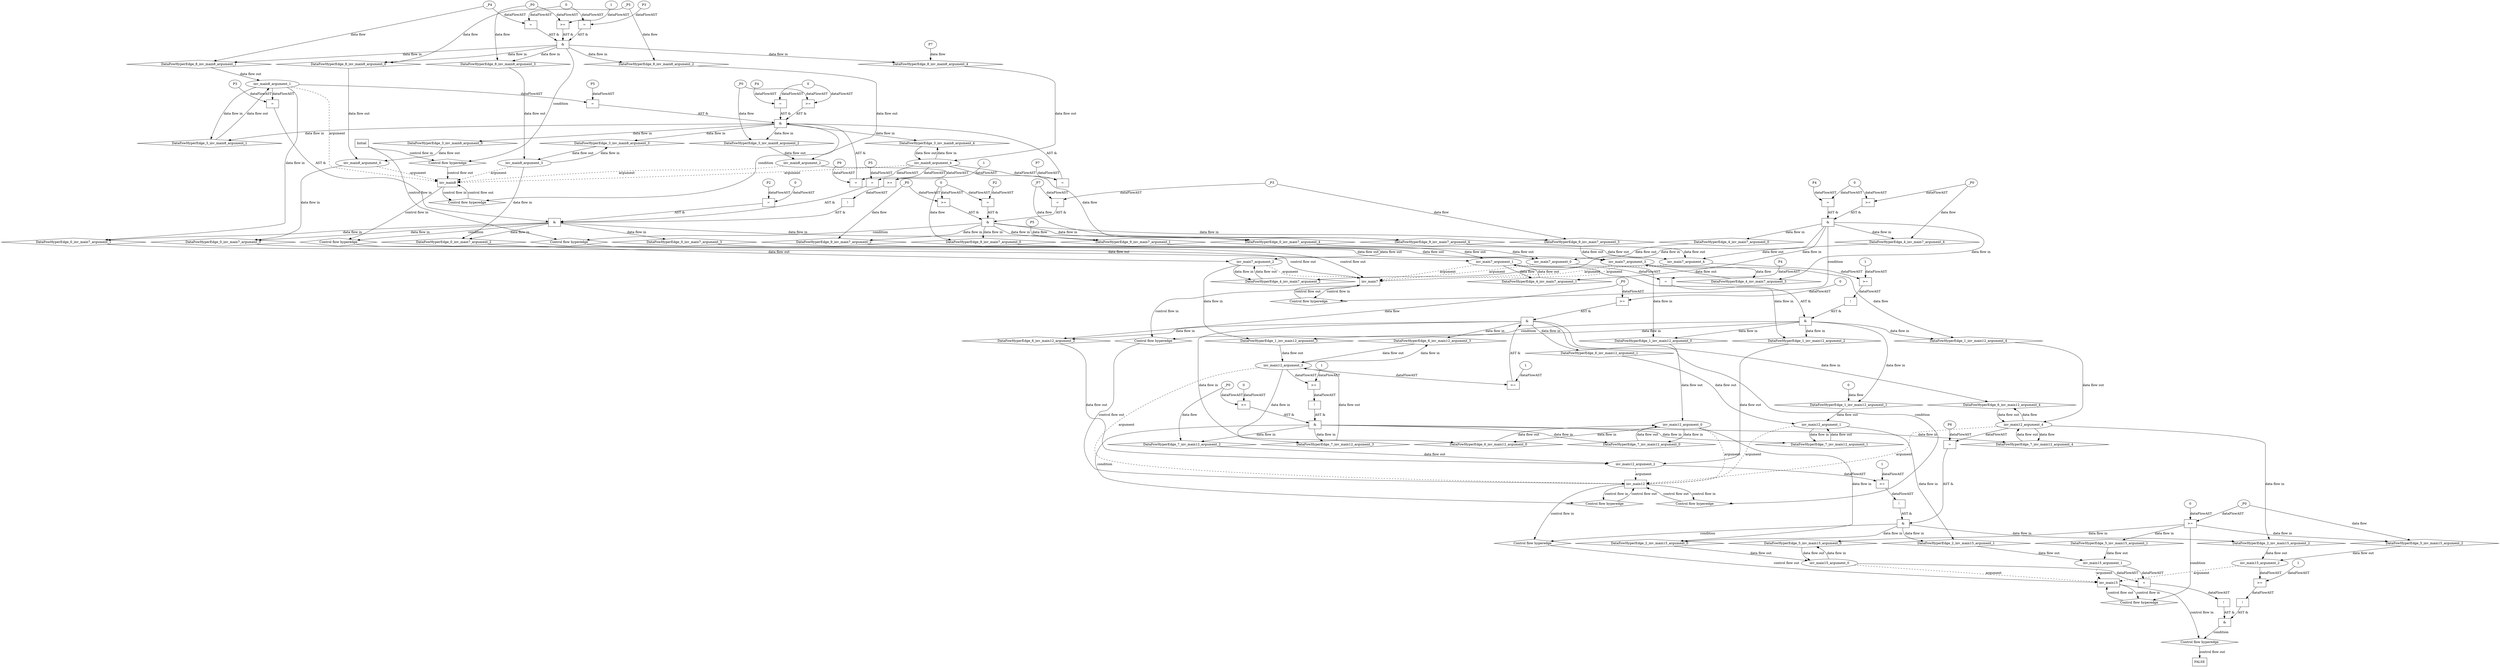 digraph dag {
"inv_main12" [label="inv_main12" nodeName="inv_main12" class=cfn  shape="rect"];
"inv_main15" [label="inv_main15" nodeName="inv_main15" class=cfn  shape="rect"];
"inv_main7" [label="inv_main7" nodeName="inv_main7" class=cfn  shape="rect"];
"inv_main8" [label="inv_main8" nodeName="inv_main8" class=cfn  shape="rect"];
FALSE [label="FALSE" nodeName=FALSE class=cfn  shape="rect"];
Initial [label="Initial" nodeName=Initial class=cfn  shape="rect"];
ControlFowHyperEdge_0 [label="Control flow hyperedge" nodeName=ControlFowHyperEdge_0 class=controlFlowHyperEdge shape="diamond"];
"inv_main8" -> ControlFowHyperEdge_0 [label="control flow in"]
ControlFowHyperEdge_0 -> "inv_main7" [label="control flow out"]
ControlFowHyperEdge_1 [label="Control flow hyperedge" nodeName=ControlFowHyperEdge_1 class=controlFlowHyperEdge shape="diamond"];
"inv_main7" -> ControlFowHyperEdge_1 [label="control flow in"]
ControlFowHyperEdge_1 -> "inv_main12" [label="control flow out"]
ControlFowHyperEdge_2 [label="Control flow hyperedge" nodeName=ControlFowHyperEdge_2 class=controlFlowHyperEdge shape="diamond"];
"inv_main12" -> ControlFowHyperEdge_2 [label="control flow in"]
ControlFowHyperEdge_2 -> "inv_main15" [label="control flow out"]
ControlFowHyperEdge_3 [label="Control flow hyperedge" nodeName=ControlFowHyperEdge_3 class=controlFlowHyperEdge shape="diamond"];
"inv_main8" -> ControlFowHyperEdge_3 [label="control flow in"]
ControlFowHyperEdge_3 -> "inv_main8" [label="control flow out"]
ControlFowHyperEdge_4 [label="Control flow hyperedge" nodeName=ControlFowHyperEdge_4 class=controlFlowHyperEdge shape="diamond"];
"inv_main7" -> ControlFowHyperEdge_4 [label="control flow in"]
ControlFowHyperEdge_4 -> "inv_main7" [label="control flow out"]
ControlFowHyperEdge_5 [label="Control flow hyperedge" nodeName=ControlFowHyperEdge_5 class=controlFlowHyperEdge shape="diamond"];
"inv_main15" -> ControlFowHyperEdge_5 [label="control flow in"]
ControlFowHyperEdge_5 -> "inv_main15" [label="control flow out"]
ControlFowHyperEdge_6 [label="Control flow hyperedge" nodeName=ControlFowHyperEdge_6 class=controlFlowHyperEdge shape="diamond"];
"inv_main12" -> ControlFowHyperEdge_6 [label="control flow in"]
ControlFowHyperEdge_6 -> "inv_main12" [label="control flow out"]
ControlFowHyperEdge_7 [label="Control flow hyperedge" nodeName=ControlFowHyperEdge_7 class=controlFlowHyperEdge shape="diamond"];
"inv_main12" -> ControlFowHyperEdge_7 [label="control flow in"]
ControlFowHyperEdge_7 -> "inv_main12" [label="control flow out"]
ControlFowHyperEdge_8 [label="Control flow hyperedge" nodeName=ControlFowHyperEdge_8 class=controlFlowHyperEdge shape="diamond"];
"Initial" -> ControlFowHyperEdge_8 [label="control flow in"]
ControlFowHyperEdge_8 -> "inv_main8" [label="control flow out"]
ControlFowHyperEdge_9 [label="Control flow hyperedge" nodeName=ControlFowHyperEdge_9 class=controlFlowHyperEdge shape="diamond"];
"Initial" -> ControlFowHyperEdge_9 [label="control flow in"]
ControlFowHyperEdge_9 -> "inv_main7" [label="control flow out"]
ControlFowHyperEdge_10 [label="Control flow hyperedge" nodeName=ControlFowHyperEdge_10 class=controlFlowHyperEdge shape="diamond"];
"inv_main15" -> ControlFowHyperEdge_10 [label="control flow in"]
ControlFowHyperEdge_10 -> "FALSE" [label="control flow out"]
"inv_main7_argument_0" [label="inv_main7_argument_0" nodeName=argument0 class=argument  head="inv_main7" shape="oval"];
"inv_main7_argument_0" -> "inv_main7"[label="argument" style="dashed"]
"inv_main7_argument_1" [label="inv_main7_argument_1" nodeName=argument1 class=argument  head="inv_main7" shape="oval"];
"inv_main7_argument_1" -> "inv_main7"[label="argument" style="dashed"]
"inv_main7_argument_2" [label="inv_main7_argument_2" nodeName=argument2 class=argument  head="inv_main7" shape="oval"];
"inv_main7_argument_2" -> "inv_main7"[label="argument" style="dashed"]
"inv_main7_argument_3" [label="inv_main7_argument_3" nodeName=argument3 class=argument  head="inv_main7" shape="oval"];
"inv_main7_argument_3" -> "inv_main7"[label="argument" style="dashed"]
"inv_main7_argument_4" [label="inv_main7_argument_4" nodeName=argument4 class=argument  head="inv_main7" shape="oval"];
"inv_main7_argument_4" -> "inv_main7"[label="argument" style="dashed"]
"inv_main8_argument_0" [label="inv_main8_argument_0" nodeName=argument0 class=argument  head="inv_main8" shape="oval"];
"inv_main8_argument_0" -> "inv_main8"[label="argument" style="dashed"]
"inv_main8_argument_1" [label="inv_main8_argument_1" nodeName=argument1 class=argument  head="inv_main8" shape="oval"];
"inv_main8_argument_1" -> "inv_main8"[label="argument" style="dashed"]
"inv_main8_argument_2" [label="inv_main8_argument_2" nodeName=argument2 class=argument  head="inv_main8" shape="oval"];
"inv_main8_argument_2" -> "inv_main8"[label="argument" style="dashed"]
"inv_main8_argument_3" [label="inv_main8_argument_3" nodeName=argument3 class=argument  head="inv_main8" shape="oval"];
"inv_main8_argument_3" -> "inv_main8"[label="argument" style="dashed"]
"inv_main8_argument_4" [label="inv_main8_argument_4" nodeName=argument4 class=argument  head="inv_main8" shape="oval"];
"inv_main8_argument_4" -> "inv_main8"[label="argument" style="dashed"]
"inv_main12_argument_0" [label="inv_main12_argument_0" nodeName=argument0 class=argument  head="inv_main12" shape="oval"];
"inv_main12_argument_0" -> "inv_main12"[label="argument" style="dashed"]
"inv_main12_argument_1" [label="inv_main12_argument_1" nodeName=argument1 class=argument  head="inv_main12" shape="oval"];
"inv_main12_argument_1" -> "inv_main12"[label="argument" style="dashed"]
"inv_main12_argument_2" [label="inv_main12_argument_2" nodeName=argument2 class=argument  head="inv_main12" shape="oval"];
"inv_main12_argument_2" -> "inv_main12"[label="argument" style="dashed"]
"inv_main12_argument_3" [label="inv_main12_argument_3" nodeName=argument3 class=argument  head="inv_main12" shape="oval"];
"inv_main12_argument_3" -> "inv_main12"[label="argument" style="dashed"]
"inv_main12_argument_4" [label="inv_main12_argument_4" nodeName=argument4 class=argument  head="inv_main12" shape="oval"];
"inv_main12_argument_4" -> "inv_main12"[label="argument" style="dashed"]
"inv_main15_argument_0" [label="inv_main15_argument_0" nodeName=argument0 class=argument  head="inv_main15" shape="oval"];
"inv_main15_argument_0" -> "inv_main15"[label="argument" style="dashed"]
"inv_main15_argument_1" [label="inv_main15_argument_1" nodeName=argument1 class=argument  head="inv_main15" shape="oval"];
"inv_main15_argument_1" -> "inv_main15"[label="argument" style="dashed"]
"inv_main15_argument_2" [label="inv_main15_argument_2" nodeName=argument2 class=argument  head="inv_main15" shape="oval"];
"inv_main15_argument_2" -> "inv_main15"[label="argument" style="dashed"]

"xxxinv_main7___inv_main8_0xxx_and" [label="&" nodeName="xxxinv_main7___inv_main8_0xxx_and" class=Operator shape="rect"];
"xxxinv_main7___inv_main8_0xxxguard_0_node_0" [label="!" nodeName="xxxinv_main7___inv_main8_0xxxguard_0_node_0" class=Operator shape="rect"];
"xxxinv_main7___inv_main8_0xxxguard_0_node_1" [label=">=" nodeName="xxxinv_main7___inv_main8_0xxxguard_0_node_1" class=Operator  shape="rect"];
"xxxinv_main7___inv_main8_0xxxguard_0_node_3" [label="1" nodeName="xxxinv_main7___inv_main8_0xxxguard_0_node_3" class=Literal ];
"xxxinv_main7___inv_main8_0xxxguard_0_node_1" -> "xxxinv_main7___inv_main8_0xxxguard_0_node_0"[label="dataFlowAST"]
"inv_main8_argument_2" -> "xxxinv_main7___inv_main8_0xxxguard_0_node_1"[label="dataFlowAST"]
"xxxinv_main7___inv_main8_0xxxguard_0_node_3" -> "xxxinv_main7___inv_main8_0xxxguard_0_node_1"[label="dataFlowAST"]

"xxxinv_main7___inv_main8_0xxxguard_0_node_0" -> "xxxinv_main7___inv_main8_0xxx_and" [label="AST &"];
"xxxinv_main7___inv_main8_0xxxguard1_node_0" [label="=" nodeName="xxxinv_main7___inv_main8_0xxxguard1_node_0" class=Operator  shape="rect"];
"xxxinv_main7___inv_main8_0xxxguard1_node_1" [label="P3" nodeName="xxxinv_main7___inv_main8_0xxxguard1_node_1" class=Constant ];
"xxxinv_main7___inv_main8_0xxxguard1_node_1" -> "xxxinv_main7___inv_main8_0xxxguard1_node_0"[label="dataFlowAST"]
"inv_main8_argument_1" -> "xxxinv_main7___inv_main8_0xxxguard1_node_0"[label="dataFlowAST"]

"xxxinv_main7___inv_main8_0xxxguard1_node_0" -> "xxxinv_main7___inv_main8_0xxx_and" [label="AST &"];
"xxxinv_main7___inv_main8_0xxxguard2_node_0" [label="=" nodeName="xxxinv_main7___inv_main8_0xxxguard2_node_0" class=Operator  shape="rect"];
"xxxinv_main7___inv_main8_0xxxguard2_node_1" [label="P2" nodeName="xxxinv_main7___inv_main8_0xxxguard2_node_1" class=Constant ];
"xxxinv_main7___inv_main8_0xxxguard2_node_2" [label="0" nodeName="xxxinv_main7___inv_main8_0xxxguard2_node_2" class=Literal ];
"xxxinv_main7___inv_main8_0xxxguard2_node_1" -> "xxxinv_main7___inv_main8_0xxxguard2_node_0"[label="dataFlowAST"]
"xxxinv_main7___inv_main8_0xxxguard2_node_2" -> "xxxinv_main7___inv_main8_0xxxguard2_node_0"[label="dataFlowAST"]

"xxxinv_main7___inv_main8_0xxxguard2_node_0" -> "xxxinv_main7___inv_main8_0xxx_and" [label="AST &"];
"xxxinv_main7___inv_main8_0xxxguard3_node_0" [label="=" nodeName="xxxinv_main7___inv_main8_0xxxguard3_node_0" class=Operator  shape="rect"];
"xxxinv_main7___inv_main8_0xxxguard3_node_1" [label="P5" nodeName="xxxinv_main7___inv_main8_0xxxguard3_node_1" class=Constant ];
"xxxinv_main7___inv_main8_0xxxguard3_node_1" -> "xxxinv_main7___inv_main8_0xxxguard3_node_0"[label="dataFlowAST"]
"inv_main8_argument_4" -> "xxxinv_main7___inv_main8_0xxxguard3_node_0"[label="dataFlowAST"]

"xxxinv_main7___inv_main8_0xxxguard3_node_0" -> "xxxinv_main7___inv_main8_0xxx_and" [label="AST &"];
"xxxinv_main7___inv_main8_0xxx_and" -> "ControlFowHyperEdge_0" [label="condition"];

"inv_main8_argument_4" -> "DataFowHyperEdge_0_inv_main7_argument_4" [label="data flow"];
"xxxinv_main12___inv_main7_1xxx_and" [label="&" nodeName="xxxinv_main12___inv_main7_1xxx_and" class=Operator shape="rect"];
"xxxinv_main12___inv_main7_1xxxguard_0_node_0" [label="!" nodeName="xxxinv_main12___inv_main7_1xxxguard_0_node_0" class=Operator shape="rect"];
"xxxinv_main12___inv_main7_1xxxguard_0_node_1" [label=">=" nodeName="xxxinv_main12___inv_main7_1xxxguard_0_node_1" class=Operator  shape="rect"];
"xxxinv_main12___inv_main7_1xxxguard_0_node_3" [label="1" nodeName="xxxinv_main12___inv_main7_1xxxguard_0_node_3" class=Literal ];
"xxxinv_main12___inv_main7_1xxxguard_0_node_1" -> "xxxinv_main12___inv_main7_1xxxguard_0_node_0"[label="dataFlowAST"]
"inv_main7_argument_4" -> "xxxinv_main12___inv_main7_1xxxguard_0_node_1"[label="dataFlowAST"]
"xxxinv_main12___inv_main7_1xxxguard_0_node_3" -> "xxxinv_main12___inv_main7_1xxxguard_0_node_1"[label="dataFlowAST"]

"xxxinv_main12___inv_main7_1xxxguard_0_node_0" -> "xxxinv_main12___inv_main7_1xxx_and" [label="AST &"];
"xxxinv_main12___inv_main7_1xxxguard1_node_0" [label="=" nodeName="xxxinv_main12___inv_main7_1xxxguard1_node_0" class=Operator  shape="rect"];
"xxxinv_main12___inv_main7_1xxxguard1_node_1" [label="P4" nodeName="xxxinv_main12___inv_main7_1xxxguard1_node_1" class=Constant ];
"xxxinv_main12___inv_main7_1xxxguard1_node_1" -> "xxxinv_main12___inv_main7_1xxxguard1_node_0"[label="dataFlowAST"]
"inv_main7_argument_1" -> "xxxinv_main12___inv_main7_1xxxguard1_node_0"[label="dataFlowAST"]

"xxxinv_main12___inv_main7_1xxxguard1_node_0" -> "xxxinv_main12___inv_main7_1xxx_and" [label="AST &"];
"xxxinv_main12___inv_main7_1xxx_and" -> "ControlFowHyperEdge_1" [label="condition"];
"xxxinv_main12___inv_main7_1xxxdataFlow_0_node_0" [label="0" nodeName="xxxinv_main12___inv_main7_1xxxdataFlow_0_node_0" class=Literal ];

"xxxinv_main12___inv_main7_1xxxdataFlow_0_node_0" -> "DataFowHyperEdge_1_inv_main12_argument_1" [label="data flow"];

"inv_main7_argument_3" -> "DataFowHyperEdge_1_inv_main12_argument_4" [label="data flow"];
"xxxinv_main15___inv_main12_2xxx_and" [label="&" nodeName="xxxinv_main15___inv_main12_2xxx_and" class=Operator shape="rect"];
"xxxinv_main15___inv_main12_2xxxguard_0_node_0" [label="!" nodeName="xxxinv_main15___inv_main12_2xxxguard_0_node_0" class=Operator shape="rect"];
"xxxinv_main15___inv_main12_2xxxguard_0_node_1" [label=">=" nodeName="xxxinv_main15___inv_main12_2xxxguard_0_node_1" class=Operator  shape="rect"];
"xxxinv_main15___inv_main12_2xxxguard_0_node_3" [label="1" nodeName="xxxinv_main15___inv_main12_2xxxguard_0_node_3" class=Literal ];
"xxxinv_main15___inv_main12_2xxxguard_0_node_1" -> "xxxinv_main15___inv_main12_2xxxguard_0_node_0"[label="dataFlowAST"]
"inv_main12_argument_2" -> "xxxinv_main15___inv_main12_2xxxguard_0_node_1"[label="dataFlowAST"]
"xxxinv_main15___inv_main12_2xxxguard_0_node_3" -> "xxxinv_main15___inv_main12_2xxxguard_0_node_1"[label="dataFlowAST"]

"xxxinv_main15___inv_main12_2xxxguard_0_node_0" -> "xxxinv_main15___inv_main12_2xxx_and" [label="AST &"];
"xxxinv_main15___inv_main12_2xxxguard1_node_0" [label="=" nodeName="xxxinv_main15___inv_main12_2xxxguard1_node_0" class=Operator  shape="rect"];
"xxxinv_main15___inv_main12_2xxxguard1_node_1" [label="P6" nodeName="xxxinv_main15___inv_main12_2xxxguard1_node_1" class=Constant ];
"xxxinv_main15___inv_main12_2xxxguard1_node_1" -> "xxxinv_main15___inv_main12_2xxxguard1_node_0"[label="dataFlowAST"]
"inv_main12_argument_4" -> "xxxinv_main15___inv_main12_2xxxguard1_node_0"[label="dataFlowAST"]

"xxxinv_main15___inv_main12_2xxxguard1_node_0" -> "xxxinv_main15___inv_main12_2xxx_and" [label="AST &"];
"xxxinv_main15___inv_main12_2xxx_and" -> "ControlFowHyperEdge_2" [label="condition"];
"xxxinv_main8___inv_main8_3xxx_and" [label="&" nodeName="xxxinv_main8___inv_main8_3xxx_and" class=Operator shape="rect"];
"xxxinv_main8___inv_main8_3xxxguard4_node_0" [label="=" nodeName="xxxinv_main8___inv_main8_3xxxguard4_node_0" class=Operator  shape="rect"];
"xxxinv_main8___inv_main8_3xxxguard4_node_1" [label="P9" nodeName="xxxinv_main8___inv_main8_3xxxguard4_node_1" class=Constant ];
"xxxinv_main8___inv_main8_3xxxguard4_node_1" -> "xxxinv_main8___inv_main8_3xxxguard4_node_0"[label="dataFlowAST"]
"inv_main8_argument_4" -> "xxxinv_main8___inv_main8_3xxxguard4_node_0"[label="dataFlowAST"]

"xxxinv_main8___inv_main8_3xxxguard4_node_0" -> "xxxinv_main8___inv_main8_3xxx_and" [label="AST &"];
"xxxinv_main8___inv_main8_3xxxguard3_node_0" [label="=" nodeName="xxxinv_main8___inv_main8_3xxxguard3_node_0" class=Operator  shape="rect"];
"xxxinv_main8___inv_main8_3xxxguard3_node_1" [label="P5" nodeName="xxxinv_main8___inv_main8_3xxxguard3_node_1" class=Constant ];
"xxxinv_main8___inv_main8_3xxxguard3_node_1" -> "xxxinv_main8___inv_main8_3xxxguard3_node_0"[label="dataFlowAST"]
"inv_main8_argument_1" -> "xxxinv_main8___inv_main8_3xxxguard3_node_0"[label="dataFlowAST"]

"xxxinv_main8___inv_main8_3xxxguard3_node_0" -> "xxxinv_main8___inv_main8_3xxx_and" [label="AST &"];
"xxxinv_main8___inv_main8_3xxxguard_0_node_0" [label="=" nodeName="xxxinv_main8___inv_main8_3xxxguard_0_node_0" class=Operator  shape="rect"];
"xxxinv_main8___inv_main8_3xxxguard_0_node_1" [label="P7" nodeName="xxxinv_main8___inv_main8_3xxxguard_0_node_1" class=Constant ];
"xxxinv_main8___inv_main8_3xxxguard_0_node_1" -> "xxxinv_main8___inv_main8_3xxxguard_0_node_0"[label="dataFlowAST"]
"inv_main8_argument_4" -> "xxxinv_main8___inv_main8_3xxxguard_0_node_0"[label="dataFlowAST"]

"xxxinv_main8___inv_main8_3xxxguard_0_node_0" -> "xxxinv_main8___inv_main8_3xxx_and" [label="AST &"];
"xxxinv_main8___inv_main8_3xxxguard1_node_0" [label="=" nodeName="xxxinv_main8___inv_main8_3xxxguard1_node_0" class=Operator  shape="rect"];
"xxxinv_main8___inv_main8_3xxxguard1_node_1" [label="P4" nodeName="xxxinv_main8___inv_main8_3xxxguard1_node_1" class=Constant ];
"xxxinv_main8___inv_main8_3xxxguard1_node_2" [label="0" nodeName="xxxinv_main8___inv_main8_3xxxguard1_node_2" class=Literal ];
"xxxinv_main8___inv_main8_3xxxguard1_node_1" -> "xxxinv_main8___inv_main8_3xxxguard1_node_0"[label="dataFlowAST"]
"xxxinv_main8___inv_main8_3xxxguard1_node_2" -> "xxxinv_main8___inv_main8_3xxxguard1_node_0"[label="dataFlowAST"]

"xxxinv_main8___inv_main8_3xxxguard1_node_0" -> "xxxinv_main8___inv_main8_3xxx_and" [label="AST &"];
"xxxinv_main8___inv_main8_3xxxguard2_node_0" [label=">=" nodeName="xxxinv_main8___inv_main8_3xxxguard2_node_0" class=Operator  shape="rect"];
"xxxinv_main8___inv_main8_3xxxdataFlow_0_node_0" -> "xxxinv_main8___inv_main8_3xxxguard2_node_0"[label="dataFlowAST"]
"xxxinv_main8___inv_main8_3xxxguard1_node_2" -> "xxxinv_main8___inv_main8_3xxxguard2_node_0"[label="dataFlowAST"]

"xxxinv_main8___inv_main8_3xxxguard2_node_0" -> "xxxinv_main8___inv_main8_3xxx_and" [label="AST &"];
"xxxinv_main8___inv_main8_3xxx_and" -> "ControlFowHyperEdge_3" [label="condition"];
"xxxinv_main8___inv_main8_3xxxdataFlow_0_node_0" [label="_P0" nodeName="xxxinv_main8___inv_main8_3xxxdataFlow_0_node_0" class=Constant ];

"xxxinv_main8___inv_main8_3xxxdataFlow_0_node_0" -> "DataFowHyperEdge_3_inv_main8_argument_2" [label="data flow"];
"xxxinv_main7___inv_main7_4xxx_and" [label="&" nodeName="xxxinv_main7___inv_main7_4xxx_and" class=Operator shape="rect"];
"xxxinv_main7___inv_main7_4xxxguard_0_node_0" [label=">=" nodeName="xxxinv_main7___inv_main7_4xxxguard_0_node_0" class=Operator  shape="rect"];
"xxxinv_main7___inv_main7_4xxxguard_0_node_2" [label="0" nodeName="xxxinv_main7___inv_main7_4xxxguard_0_node_2" class=Literal ];
"xxxinv_main7___inv_main7_4xxxdataFlow2_node_0" -> "xxxinv_main7___inv_main7_4xxxguard_0_node_0"[label="dataFlowAST"]
"xxxinv_main7___inv_main7_4xxxguard_0_node_2" -> "xxxinv_main7___inv_main7_4xxxguard_0_node_0"[label="dataFlowAST"]

"xxxinv_main7___inv_main7_4xxxguard_0_node_0" -> "xxxinv_main7___inv_main7_4xxx_and" [label="AST &"];
"xxxinv_main7___inv_main7_4xxxguard1_node_0" [label="=" nodeName="xxxinv_main7___inv_main7_4xxxguard1_node_0" class=Operator  shape="rect"];
"xxxinv_main7___inv_main7_4xxxguard1_node_1" [label="P4" nodeName="xxxinv_main7___inv_main7_4xxxguard1_node_1" class=Constant ];
"xxxinv_main7___inv_main7_4xxxguard1_node_1" -> "xxxinv_main7___inv_main7_4xxxguard1_node_0"[label="dataFlowAST"]
"xxxinv_main7___inv_main7_4xxxguard_0_node_2" -> "xxxinv_main7___inv_main7_4xxxguard1_node_0"[label="dataFlowAST"]

"xxxinv_main7___inv_main7_4xxxguard1_node_0" -> "xxxinv_main7___inv_main7_4xxx_and" [label="AST &"];
"xxxinv_main7___inv_main7_4xxx_and" -> "ControlFowHyperEdge_4" [label="condition"];

"inv_main7_argument_1" -> "DataFowHyperEdge_4_inv_main7_argument_1" [label="data flow"];

"inv_main7_argument_3" -> "DataFowHyperEdge_4_inv_main7_argument_3" [label="data flow"];
"xxxinv_main7___inv_main7_4xxxdataFlow2_node_0" [label="_P0" nodeName="xxxinv_main7___inv_main7_4xxxdataFlow2_node_0" class=Constant ];

"xxxinv_main7___inv_main7_4xxxdataFlow2_node_0" -> "DataFowHyperEdge_4_inv_main7_argument_4" [label="data flow"];
"xxxinv_main15___inv_main15_5xxxguard_0_node_0" [label=">=" nodeName="xxxinv_main15___inv_main15_5xxxguard_0_node_0" class=Operator  shape="rect"];
"xxxinv_main15___inv_main15_5xxxguard_0_node_2" [label="0" nodeName="xxxinv_main15___inv_main15_5xxxguard_0_node_2" class=Literal ];
"xxxinv_main15___inv_main15_5xxxdataFlow_0_node_0" -> "xxxinv_main15___inv_main15_5xxxguard_0_node_0"[label="dataFlowAST"]
"xxxinv_main15___inv_main15_5xxxguard_0_node_2" -> "xxxinv_main15___inv_main15_5xxxguard_0_node_0"[label="dataFlowAST"]

"xxxinv_main15___inv_main15_5xxxguard_0_node_0" -> "ControlFowHyperEdge_5" [label="condition"];
"xxxinv_main15___inv_main15_5xxxdataFlow_0_node_0" [label="_P0" nodeName="xxxinv_main15___inv_main15_5xxxdataFlow_0_node_0" class=Constant ];

"xxxinv_main15___inv_main15_5xxxdataFlow_0_node_0" -> "DataFowHyperEdge_5_inv_main15_argument_2" [label="data flow"];
"xxxinv_main12___inv_main12_6xxx_and" [label="&" nodeName="xxxinv_main12___inv_main12_6xxx_and" class=Operator shape="rect"];
"xxxinv_main12___inv_main12_6xxxguard_0_node_0" [label=">=" nodeName="xxxinv_main12___inv_main12_6xxxguard_0_node_0" class=Operator  shape="rect"];
"xxxinv_main12___inv_main12_6xxxguard_0_node_2" [label="1" nodeName="xxxinv_main12___inv_main12_6xxxguard_0_node_2" class=Literal ];
"inv_main12_argument_3" -> "xxxinv_main12___inv_main12_6xxxguard_0_node_0"[label="dataFlowAST"]
"xxxinv_main12___inv_main12_6xxxguard_0_node_2" -> "xxxinv_main12___inv_main12_6xxxguard_0_node_0"[label="dataFlowAST"]

"xxxinv_main12___inv_main12_6xxxguard_0_node_0" -> "xxxinv_main12___inv_main12_6xxx_and" [label="AST &"];
"xxxinv_main12___inv_main12_6xxxguard1_node_0" [label=">=" nodeName="xxxinv_main12___inv_main12_6xxxguard1_node_0" class=Operator  shape="rect"];
"xxxinv_main12___inv_main12_6xxxguard1_node_2" [label="0" nodeName="xxxinv_main12___inv_main12_6xxxguard1_node_2" class=Literal ];
"xxxinv_main12___inv_main12_6xxxdataFlow_0_node_0" -> "xxxinv_main12___inv_main12_6xxxguard1_node_0"[label="dataFlowAST"]
"xxxinv_main12___inv_main12_6xxxguard1_node_2" -> "xxxinv_main12___inv_main12_6xxxguard1_node_0"[label="dataFlowAST"]

"xxxinv_main12___inv_main12_6xxxguard1_node_0" -> "xxxinv_main12___inv_main12_6xxx_and" [label="AST &"];
"xxxinv_main12___inv_main12_6xxx_and" -> "ControlFowHyperEdge_6" [label="condition"];
"xxxinv_main12___inv_main12_6xxxdataFlow_0_node_0" [label="_P0" nodeName="xxxinv_main12___inv_main12_6xxxdataFlow_0_node_0" class=Constant ];

"xxxinv_main12___inv_main12_6xxxdataFlow_0_node_0" -> "DataFowHyperEdge_6_inv_main12_argument_2" [label="data flow"];

"inv_main12_argument_4" -> "DataFowHyperEdge_6_inv_main12_argument_4" [label="data flow"];
"xxxinv_main12___inv_main12_7xxx_and" [label="&" nodeName="xxxinv_main12___inv_main12_7xxx_and" class=Operator shape="rect"];
"xxxinv_main12___inv_main12_7xxxguard_0_node_0" [label="!" nodeName="xxxinv_main12___inv_main12_7xxxguard_0_node_0" class=Operator shape="rect"];
"xxxinv_main12___inv_main12_7xxxguard_0_node_1" [label=">=" nodeName="xxxinv_main12___inv_main12_7xxxguard_0_node_1" class=Operator  shape="rect"];
"xxxinv_main12___inv_main12_7xxxguard_0_node_3" [label="1" nodeName="xxxinv_main12___inv_main12_7xxxguard_0_node_3" class=Literal ];
"xxxinv_main12___inv_main12_7xxxguard_0_node_1" -> "xxxinv_main12___inv_main12_7xxxguard_0_node_0"[label="dataFlowAST"]
"inv_main12_argument_3" -> "xxxinv_main12___inv_main12_7xxxguard_0_node_1"[label="dataFlowAST"]
"xxxinv_main12___inv_main12_7xxxguard_0_node_3" -> "xxxinv_main12___inv_main12_7xxxguard_0_node_1"[label="dataFlowAST"]

"xxxinv_main12___inv_main12_7xxxguard_0_node_0" -> "xxxinv_main12___inv_main12_7xxx_and" [label="AST &"];
"xxxinv_main12___inv_main12_7xxxguard1_node_0" [label=">=" nodeName="xxxinv_main12___inv_main12_7xxxguard1_node_0" class=Operator  shape="rect"];
"xxxinv_main12___inv_main12_7xxxguard1_node_2" [label="0" nodeName="xxxinv_main12___inv_main12_7xxxguard1_node_2" class=Literal ];
"xxxinv_main12___inv_main12_7xxxdataFlow_0_node_0" -> "xxxinv_main12___inv_main12_7xxxguard1_node_0"[label="dataFlowAST"]
"xxxinv_main12___inv_main12_7xxxguard1_node_2" -> "xxxinv_main12___inv_main12_7xxxguard1_node_0"[label="dataFlowAST"]

"xxxinv_main12___inv_main12_7xxxguard1_node_0" -> "xxxinv_main12___inv_main12_7xxx_and" [label="AST &"];
"xxxinv_main12___inv_main12_7xxx_and" -> "ControlFowHyperEdge_7" [label="condition"];
"xxxinv_main12___inv_main12_7xxxdataFlow_0_node_0" [label="_P0" nodeName="xxxinv_main12___inv_main12_7xxxdataFlow_0_node_0" class=Constant ];

"xxxinv_main12___inv_main12_7xxxdataFlow_0_node_0" -> "DataFowHyperEdge_7_inv_main12_argument_2" [label="data flow"];

"inv_main12_argument_4" -> "DataFowHyperEdge_7_inv_main12_argument_4" [label="data flow"];
"xxxinv_main8___Initial_8xxx_and" [label="&" nodeName="xxxinv_main8___Initial_8xxx_and" class=Operator shape="rect"];
"xxxinv_main8___Initial_8xxxguard_0_node_0" [label=">=" nodeName="xxxinv_main8___Initial_8xxxguard_0_node_0" class=Operator  shape="rect"];
"xxxinv_main8___Initial_8xxxguard_0_node_2" [label="1" nodeName="xxxinv_main8___Initial_8xxxguard_0_node_2" class=Literal ];
"xxxinv_main8___Initial_8xxxdataFlow2_node_0" -> "xxxinv_main8___Initial_8xxxguard_0_node_0"[label="dataFlowAST"]
"xxxinv_main8___Initial_8xxxguard_0_node_2" -> "xxxinv_main8___Initial_8xxxguard_0_node_0"[label="dataFlowAST"]

"xxxinv_main8___Initial_8xxxguard_0_node_0" -> "xxxinv_main8___Initial_8xxx_and" [label="AST &"];
"xxxinv_main8___Initial_8xxxguard1_node_0" [label="=" nodeName="xxxinv_main8___Initial_8xxxguard1_node_0" class=Operator  shape="rect"];
"xxxinv_main8___Initial_8xxxguard1_node_2" [label="P3" nodeName="xxxinv_main8___Initial_8xxxguard1_node_2" class=Constant ];
"xxxinv_main8___Initial_8xxxdataFlow4_node_0" -> "xxxinv_main8___Initial_8xxxguard1_node_0"[label="dataFlowAST"]
"xxxinv_main8___Initial_8xxxguard1_node_2" -> "xxxinv_main8___Initial_8xxxguard1_node_0"[label="dataFlowAST"]

"xxxinv_main8___Initial_8xxxguard1_node_0" -> "xxxinv_main8___Initial_8xxx_and" [label="AST &"];
"xxxinv_main8___Initial_8xxxguard2_node_0" [label="=" nodeName="xxxinv_main8___Initial_8xxxguard2_node_0" class=Operator  shape="rect"];
"xxxinv_main8___Initial_8xxxdataFlow1_node_0" -> "xxxinv_main8___Initial_8xxxguard2_node_0"[label="dataFlowAST"]
"xxxinv_main8___Initial_8xxxdataFlow_0_node_0" -> "xxxinv_main8___Initial_8xxxguard2_node_0"[label="dataFlowAST"]

"xxxinv_main8___Initial_8xxxguard2_node_0" -> "xxxinv_main8___Initial_8xxx_and" [label="AST &"];
"xxxinv_main8___Initial_8xxx_and" -> "ControlFowHyperEdge_8" [label="condition"];
"xxxinv_main8___Initial_8xxxdataFlow_0_node_0" [label="_P4" nodeName="xxxinv_main8___Initial_8xxxdataFlow_0_node_0" class=Constant ];

"xxxinv_main8___Initial_8xxxdataFlow_0_node_0" -> "DataFowHyperEdge_8_inv_main8_argument_1" [label="data flow"];
"xxxinv_main8___Initial_8xxxdataFlow1_node_0" [label="_P5" nodeName="xxxinv_main8___Initial_8xxxdataFlow1_node_0" class=Constant ];

"xxxinv_main8___Initial_8xxxdataFlow1_node_0" -> "DataFowHyperEdge_8_inv_main8_argument_2" [label="data flow"];
"xxxinv_main8___Initial_8xxxdataFlow2_node_0" [label="_P0" nodeName="xxxinv_main8___Initial_8xxxdataFlow2_node_0" class=Constant ];

"xxxinv_main8___Initial_8xxxdataFlow2_node_0" -> "DataFowHyperEdge_8_inv_main8_argument_3" [label="data flow"];
"xxxinv_main8___Initial_8xxxdataFlow3_node_0" [label="P7" nodeName="xxxinv_main8___Initial_8xxxdataFlow3_node_0" class=Constant ];

"xxxinv_main8___Initial_8xxxdataFlow3_node_0" -> "DataFowHyperEdge_8_inv_main8_argument_4" [label="data flow"];
"xxxinv_main8___Initial_8xxxdataFlow4_node_0" [label="0" nodeName="xxxinv_main8___Initial_8xxxdataFlow4_node_0" class=Literal ];

"xxxinv_main8___Initial_8xxxdataFlow4_node_0" -> "DataFowHyperEdge_8_inv_main8_argument_0" [label="data flow"];
"xxxinv_main7___Initial_9xxx_and" [label="&" nodeName="xxxinv_main7___Initial_9xxx_and" class=Operator shape="rect"];
"xxxinv_main7___Initial_9xxxguard_0_node_0" [label=">=" nodeName="xxxinv_main7___Initial_9xxxguard_0_node_0" class=Operator  shape="rect"];
"xxxinv_main7___Initial_9xxxdataFlow3_node_0" -> "xxxinv_main7___Initial_9xxxguard_0_node_0"[label="dataFlowAST"]
"xxxinv_main7___Initial_9xxxdataFlow_0_node_0" -> "xxxinv_main7___Initial_9xxxguard_0_node_0"[label="dataFlowAST"]

"xxxinv_main7___Initial_9xxxguard_0_node_0" -> "xxxinv_main7___Initial_9xxx_and" [label="AST &"];
"xxxinv_main7___Initial_9xxxguard1_node_0" [label="=" nodeName="xxxinv_main7___Initial_9xxxguard1_node_0" class=Operator  shape="rect"];
"xxxinv_main7___Initial_9xxxguard1_node_2" [label="P2" nodeName="xxxinv_main7___Initial_9xxxguard1_node_2" class=Constant ];
"xxxinv_main7___Initial_9xxxdataFlow3_node_0" -> "xxxinv_main7___Initial_9xxxguard1_node_0"[label="dataFlowAST"]
"xxxinv_main7___Initial_9xxxguard1_node_2" -> "xxxinv_main7___Initial_9xxxguard1_node_0"[label="dataFlowAST"]

"xxxinv_main7___Initial_9xxxguard1_node_0" -> "xxxinv_main7___Initial_9xxx_and" [label="AST &"];
"xxxinv_main7___Initial_9xxxguard2_node_0" [label="=" nodeName="xxxinv_main7___Initial_9xxxguard2_node_0" class=Operator  shape="rect"];
"xxxinv_main7___Initial_9xxxdataFlow1_node_0" -> "xxxinv_main7___Initial_9xxxguard2_node_0"[label="dataFlowAST"]
"xxxinv_main7___Initial_9xxxdataFlow4_node_0" -> "xxxinv_main7___Initial_9xxxguard2_node_0"[label="dataFlowAST"]

"xxxinv_main7___Initial_9xxxguard2_node_0" -> "xxxinv_main7___Initial_9xxx_and" [label="AST &"];
"xxxinv_main7___Initial_9xxx_and" -> "ControlFowHyperEdge_9" [label="condition"];
"xxxinv_main7___Initial_9xxxdataFlow_0_node_0" [label="_P0" nodeName="xxxinv_main7___Initial_9xxxdataFlow_0_node_0" class=Constant ];

"xxxinv_main7___Initial_9xxxdataFlow_0_node_0" -> "DataFowHyperEdge_9_inv_main7_argument_2" [label="data flow"];
"xxxinv_main7___Initial_9xxxdataFlow1_node_0" [label="_P7" nodeName="xxxinv_main7___Initial_9xxxdataFlow1_node_0" class=Constant ];

"xxxinv_main7___Initial_9xxxdataFlow1_node_0" -> "DataFowHyperEdge_9_inv_main7_argument_4" [label="data flow"];
"xxxinv_main7___Initial_9xxxdataFlow2_node_0" [label="P5" nodeName="xxxinv_main7___Initial_9xxxdataFlow2_node_0" class=Constant ];

"xxxinv_main7___Initial_9xxxdataFlow2_node_0" -> "DataFowHyperEdge_9_inv_main7_argument_1" [label="data flow"];
"xxxinv_main7___Initial_9xxxdataFlow3_node_0" [label="0" nodeName="xxxinv_main7___Initial_9xxxdataFlow3_node_0" class=Literal ];

"xxxinv_main7___Initial_9xxxdataFlow3_node_0" -> "DataFowHyperEdge_9_inv_main7_argument_0" [label="data flow"];
"xxxinv_main7___Initial_9xxxdataFlow4_node_0" [label="_P3" nodeName="xxxinv_main7___Initial_9xxxdataFlow4_node_0" class=Constant ];

"xxxinv_main7___Initial_9xxxdataFlow4_node_0" -> "DataFowHyperEdge_9_inv_main7_argument_3" [label="data flow"];
"xxxFALSE___inv_main15_10xxx_and" [label="&" nodeName="xxxFALSE___inv_main15_10xxx_and" class=Operator shape="rect"];
"xxxFALSE___inv_main15_10xxxguard_0_node_0" [label="!" nodeName="xxxFALSE___inv_main15_10xxxguard_0_node_0" class=Operator shape="rect"];
"xxxFALSE___inv_main15_10xxxguard_0_node_1" [label="=" nodeName="xxxFALSE___inv_main15_10xxxguard_0_node_1" class=Operator  shape="rect"];
"xxxFALSE___inv_main15_10xxxguard_0_node_1" -> "xxxFALSE___inv_main15_10xxxguard_0_node_0"[label="dataFlowAST"]
"inv_main15_argument_0" -> "xxxFALSE___inv_main15_10xxxguard_0_node_1"[label="dataFlowAST"]
"inv_main15_argument_1" -> "xxxFALSE___inv_main15_10xxxguard_0_node_1"[label="dataFlowAST"]

"xxxFALSE___inv_main15_10xxxguard_0_node_0" -> "xxxFALSE___inv_main15_10xxx_and" [label="AST &"];
"xxxFALSE___inv_main15_10xxxguard1_node_0" [label="!" nodeName="xxxFALSE___inv_main15_10xxxguard1_node_0" class=Operator shape="rect"];
"xxxFALSE___inv_main15_10xxxguard1_node_1" [label=">=" nodeName="xxxFALSE___inv_main15_10xxxguard1_node_1" class=Operator  shape="rect"];
"xxxFALSE___inv_main15_10xxxguard1_node_3" [label="1" nodeName="xxxFALSE___inv_main15_10xxxguard1_node_3" class=Literal ];
"xxxFALSE___inv_main15_10xxxguard1_node_1" -> "xxxFALSE___inv_main15_10xxxguard1_node_0"[label="dataFlowAST"]
"inv_main15_argument_2" -> "xxxFALSE___inv_main15_10xxxguard1_node_1"[label="dataFlowAST"]
"xxxFALSE___inv_main15_10xxxguard1_node_3" -> "xxxFALSE___inv_main15_10xxxguard1_node_1"[label="dataFlowAST"]

"xxxFALSE___inv_main15_10xxxguard1_node_0" -> "xxxFALSE___inv_main15_10xxx_and" [label="AST &"];
"xxxFALSE___inv_main15_10xxx_and" -> "ControlFowHyperEdge_10" [label="condition"];
"DataFowHyperEdge_0_inv_main7_argument_0" [label="DataFowHyperEdge_0_inv_main7_argument_0" nodeName="DataFowHyperEdge_0_inv_main7_argument_0" class=DataFlowHyperedge shape="diamond"];
"DataFowHyperEdge_0_inv_main7_argument_0" -> "inv_main7_argument_0"[label="data flow out"]
"xxxinv_main7___inv_main8_0xxx_and" -> "DataFowHyperEdge_0_inv_main7_argument_0"[label="data flow in"]
"DataFowHyperEdge_0_inv_main7_argument_1" [label="DataFowHyperEdge_0_inv_main7_argument_1" nodeName="DataFowHyperEdge_0_inv_main7_argument_1" class=DataFlowHyperedge shape="diamond"];
"DataFowHyperEdge_0_inv_main7_argument_1" -> "inv_main7_argument_1"[label="data flow out"]
"xxxinv_main7___inv_main8_0xxx_and" -> "DataFowHyperEdge_0_inv_main7_argument_1"[label="data flow in"]
"DataFowHyperEdge_0_inv_main7_argument_2" [label="DataFowHyperEdge_0_inv_main7_argument_2" nodeName="DataFowHyperEdge_0_inv_main7_argument_2" class=DataFlowHyperedge shape="diamond"];
"DataFowHyperEdge_0_inv_main7_argument_2" -> "inv_main7_argument_2"[label="data flow out"]
"xxxinv_main7___inv_main8_0xxx_and" -> "DataFowHyperEdge_0_inv_main7_argument_2"[label="data flow in"]
"DataFowHyperEdge_0_inv_main7_argument_3" [label="DataFowHyperEdge_0_inv_main7_argument_3" nodeName="DataFowHyperEdge_0_inv_main7_argument_3" class=DataFlowHyperedge shape="diamond"];
"DataFowHyperEdge_0_inv_main7_argument_3" -> "inv_main7_argument_3"[label="data flow out"]
"xxxinv_main7___inv_main8_0xxx_and" -> "DataFowHyperEdge_0_inv_main7_argument_3"[label="data flow in"]
"DataFowHyperEdge_0_inv_main7_argument_4" [label="DataFowHyperEdge_0_inv_main7_argument_4" nodeName="DataFowHyperEdge_0_inv_main7_argument_4" class=DataFlowHyperedge shape="diamond"];
"DataFowHyperEdge_0_inv_main7_argument_4" -> "inv_main7_argument_4"[label="data flow out"]
"xxxinv_main7___inv_main8_0xxx_and" -> "DataFowHyperEdge_0_inv_main7_argument_4"[label="data flow in"]
"DataFowHyperEdge_1_inv_main12_argument_0" [label="DataFowHyperEdge_1_inv_main12_argument_0" nodeName="DataFowHyperEdge_1_inv_main12_argument_0" class=DataFlowHyperedge shape="diamond"];
"DataFowHyperEdge_1_inv_main12_argument_0" -> "inv_main12_argument_0"[label="data flow out"]
"xxxinv_main12___inv_main7_1xxx_and" -> "DataFowHyperEdge_1_inv_main12_argument_0"[label="data flow in"]
"DataFowHyperEdge_1_inv_main12_argument_1" [label="DataFowHyperEdge_1_inv_main12_argument_1" nodeName="DataFowHyperEdge_1_inv_main12_argument_1" class=DataFlowHyperedge shape="diamond"];
"DataFowHyperEdge_1_inv_main12_argument_1" -> "inv_main12_argument_1"[label="data flow out"]
"xxxinv_main12___inv_main7_1xxx_and" -> "DataFowHyperEdge_1_inv_main12_argument_1"[label="data flow in"]
"DataFowHyperEdge_1_inv_main12_argument_2" [label="DataFowHyperEdge_1_inv_main12_argument_2" nodeName="DataFowHyperEdge_1_inv_main12_argument_2" class=DataFlowHyperedge shape="diamond"];
"DataFowHyperEdge_1_inv_main12_argument_2" -> "inv_main12_argument_2"[label="data flow out"]
"xxxinv_main12___inv_main7_1xxx_and" -> "DataFowHyperEdge_1_inv_main12_argument_2"[label="data flow in"]
"DataFowHyperEdge_1_inv_main12_argument_3" [label="DataFowHyperEdge_1_inv_main12_argument_3" nodeName="DataFowHyperEdge_1_inv_main12_argument_3" class=DataFlowHyperedge shape="diamond"];
"DataFowHyperEdge_1_inv_main12_argument_3" -> "inv_main12_argument_3"[label="data flow out"]
"xxxinv_main12___inv_main7_1xxx_and" -> "DataFowHyperEdge_1_inv_main12_argument_3"[label="data flow in"]
"DataFowHyperEdge_1_inv_main12_argument_4" [label="DataFowHyperEdge_1_inv_main12_argument_4" nodeName="DataFowHyperEdge_1_inv_main12_argument_4" class=DataFlowHyperedge shape="diamond"];
"DataFowHyperEdge_1_inv_main12_argument_4" -> "inv_main12_argument_4"[label="data flow out"]
"xxxinv_main12___inv_main7_1xxx_and" -> "DataFowHyperEdge_1_inv_main12_argument_4"[label="data flow in"]
"DataFowHyperEdge_2_inv_main15_argument_0" [label="DataFowHyperEdge_2_inv_main15_argument_0" nodeName="DataFowHyperEdge_2_inv_main15_argument_0" class=DataFlowHyperedge shape="diamond"];
"DataFowHyperEdge_2_inv_main15_argument_0" -> "inv_main15_argument_0"[label="data flow out"]
"xxxinv_main15___inv_main12_2xxx_and" -> "DataFowHyperEdge_2_inv_main15_argument_0"[label="data flow in"]
"DataFowHyperEdge_2_inv_main15_argument_1" [label="DataFowHyperEdge_2_inv_main15_argument_1" nodeName="DataFowHyperEdge_2_inv_main15_argument_1" class=DataFlowHyperedge shape="diamond"];
"DataFowHyperEdge_2_inv_main15_argument_1" -> "inv_main15_argument_1"[label="data flow out"]
"xxxinv_main15___inv_main12_2xxx_and" -> "DataFowHyperEdge_2_inv_main15_argument_1"[label="data flow in"]
"DataFowHyperEdge_2_inv_main15_argument_2" [label="DataFowHyperEdge_2_inv_main15_argument_2" nodeName="DataFowHyperEdge_2_inv_main15_argument_2" class=DataFlowHyperedge shape="diamond"];
"DataFowHyperEdge_2_inv_main15_argument_2" -> "inv_main15_argument_2"[label="data flow out"]
"xxxinv_main15___inv_main12_2xxx_and" -> "DataFowHyperEdge_2_inv_main15_argument_2"[label="data flow in"]
"DataFowHyperEdge_3_inv_main8_argument_0" [label="DataFowHyperEdge_3_inv_main8_argument_0" nodeName="DataFowHyperEdge_3_inv_main8_argument_0" class=DataFlowHyperedge shape="diamond"];
"DataFowHyperEdge_3_inv_main8_argument_0" -> "inv_main8_argument_0"[label="data flow out"]
"xxxinv_main8___inv_main8_3xxx_and" -> "DataFowHyperEdge_3_inv_main8_argument_0"[label="data flow in"]
"DataFowHyperEdge_3_inv_main8_argument_1" [label="DataFowHyperEdge_3_inv_main8_argument_1" nodeName="DataFowHyperEdge_3_inv_main8_argument_1" class=DataFlowHyperedge shape="diamond"];
"DataFowHyperEdge_3_inv_main8_argument_1" -> "inv_main8_argument_1"[label="data flow out"]
"xxxinv_main8___inv_main8_3xxx_and" -> "DataFowHyperEdge_3_inv_main8_argument_1"[label="data flow in"]
"DataFowHyperEdge_3_inv_main8_argument_2" [label="DataFowHyperEdge_3_inv_main8_argument_2" nodeName="DataFowHyperEdge_3_inv_main8_argument_2" class=DataFlowHyperedge shape="diamond"];
"DataFowHyperEdge_3_inv_main8_argument_2" -> "inv_main8_argument_2"[label="data flow out"]
"xxxinv_main8___inv_main8_3xxx_and" -> "DataFowHyperEdge_3_inv_main8_argument_2"[label="data flow in"]
"DataFowHyperEdge_3_inv_main8_argument_3" [label="DataFowHyperEdge_3_inv_main8_argument_3" nodeName="DataFowHyperEdge_3_inv_main8_argument_3" class=DataFlowHyperedge shape="diamond"];
"DataFowHyperEdge_3_inv_main8_argument_3" -> "inv_main8_argument_3"[label="data flow out"]
"xxxinv_main8___inv_main8_3xxx_and" -> "DataFowHyperEdge_3_inv_main8_argument_3"[label="data flow in"]
"DataFowHyperEdge_3_inv_main8_argument_4" [label="DataFowHyperEdge_3_inv_main8_argument_4" nodeName="DataFowHyperEdge_3_inv_main8_argument_4" class=DataFlowHyperedge shape="diamond"];
"DataFowHyperEdge_3_inv_main8_argument_4" -> "inv_main8_argument_4"[label="data flow out"]
"xxxinv_main8___inv_main8_3xxx_and" -> "DataFowHyperEdge_3_inv_main8_argument_4"[label="data flow in"]
"DataFowHyperEdge_4_inv_main7_argument_0" [label="DataFowHyperEdge_4_inv_main7_argument_0" nodeName="DataFowHyperEdge_4_inv_main7_argument_0" class=DataFlowHyperedge shape="diamond"];
"DataFowHyperEdge_4_inv_main7_argument_0" -> "inv_main7_argument_0"[label="data flow out"]
"xxxinv_main7___inv_main7_4xxx_and" -> "DataFowHyperEdge_4_inv_main7_argument_0"[label="data flow in"]
"DataFowHyperEdge_4_inv_main7_argument_1" [label="DataFowHyperEdge_4_inv_main7_argument_1" nodeName="DataFowHyperEdge_4_inv_main7_argument_1" class=DataFlowHyperedge shape="diamond"];
"DataFowHyperEdge_4_inv_main7_argument_1" -> "inv_main7_argument_1"[label="data flow out"]
"xxxinv_main7___inv_main7_4xxx_and" -> "DataFowHyperEdge_4_inv_main7_argument_1"[label="data flow in"]
"DataFowHyperEdge_4_inv_main7_argument_2" [label="DataFowHyperEdge_4_inv_main7_argument_2" nodeName="DataFowHyperEdge_4_inv_main7_argument_2" class=DataFlowHyperedge shape="diamond"];
"DataFowHyperEdge_4_inv_main7_argument_2" -> "inv_main7_argument_2"[label="data flow out"]
"xxxinv_main7___inv_main7_4xxx_and" -> "DataFowHyperEdge_4_inv_main7_argument_2"[label="data flow in"]
"DataFowHyperEdge_4_inv_main7_argument_3" [label="DataFowHyperEdge_4_inv_main7_argument_3" nodeName="DataFowHyperEdge_4_inv_main7_argument_3" class=DataFlowHyperedge shape="diamond"];
"DataFowHyperEdge_4_inv_main7_argument_3" -> "inv_main7_argument_3"[label="data flow out"]
"xxxinv_main7___inv_main7_4xxx_and" -> "DataFowHyperEdge_4_inv_main7_argument_3"[label="data flow in"]
"DataFowHyperEdge_4_inv_main7_argument_4" [label="DataFowHyperEdge_4_inv_main7_argument_4" nodeName="DataFowHyperEdge_4_inv_main7_argument_4" class=DataFlowHyperedge shape="diamond"];
"DataFowHyperEdge_4_inv_main7_argument_4" -> "inv_main7_argument_4"[label="data flow out"]
"xxxinv_main7___inv_main7_4xxx_and" -> "DataFowHyperEdge_4_inv_main7_argument_4"[label="data flow in"]
"DataFowHyperEdge_5_inv_main15_argument_0" [label="DataFowHyperEdge_5_inv_main15_argument_0" nodeName="DataFowHyperEdge_5_inv_main15_argument_0" class=DataFlowHyperedge shape="diamond"];
"DataFowHyperEdge_5_inv_main15_argument_0" -> "inv_main15_argument_0"[label="data flow out"]
"xxxinv_main15___inv_main15_5xxxguard_0_node_0" -> "DataFowHyperEdge_5_inv_main15_argument_0"[label="data flow in"]
"DataFowHyperEdge_5_inv_main15_argument_1" [label="DataFowHyperEdge_5_inv_main15_argument_1" nodeName="DataFowHyperEdge_5_inv_main15_argument_1" class=DataFlowHyperedge shape="diamond"];
"DataFowHyperEdge_5_inv_main15_argument_1" -> "inv_main15_argument_1"[label="data flow out"]
"xxxinv_main15___inv_main15_5xxxguard_0_node_0" -> "DataFowHyperEdge_5_inv_main15_argument_1"[label="data flow in"]
"DataFowHyperEdge_5_inv_main15_argument_2" [label="DataFowHyperEdge_5_inv_main15_argument_2" nodeName="DataFowHyperEdge_5_inv_main15_argument_2" class=DataFlowHyperedge shape="diamond"];
"DataFowHyperEdge_5_inv_main15_argument_2" -> "inv_main15_argument_2"[label="data flow out"]
"xxxinv_main15___inv_main15_5xxxguard_0_node_0" -> "DataFowHyperEdge_5_inv_main15_argument_2"[label="data flow in"]
"DataFowHyperEdge_6_inv_main12_argument_0" [label="DataFowHyperEdge_6_inv_main12_argument_0" nodeName="DataFowHyperEdge_6_inv_main12_argument_0" class=DataFlowHyperedge shape="diamond"];
"DataFowHyperEdge_6_inv_main12_argument_0" -> "inv_main12_argument_0"[label="data flow out"]
"xxxinv_main12___inv_main12_6xxx_and" -> "DataFowHyperEdge_6_inv_main12_argument_0"[label="data flow in"]
"DataFowHyperEdge_6_inv_main12_argument_1" [label="DataFowHyperEdge_6_inv_main12_argument_1" nodeName="DataFowHyperEdge_6_inv_main12_argument_1" class=DataFlowHyperedge shape="diamond"];
"DataFowHyperEdge_6_inv_main12_argument_1" -> "inv_main12_argument_1"[label="data flow out"]
"xxxinv_main12___inv_main12_6xxx_and" -> "DataFowHyperEdge_6_inv_main12_argument_1"[label="data flow in"]
"DataFowHyperEdge_6_inv_main12_argument_2" [label="DataFowHyperEdge_6_inv_main12_argument_2" nodeName="DataFowHyperEdge_6_inv_main12_argument_2" class=DataFlowHyperedge shape="diamond"];
"DataFowHyperEdge_6_inv_main12_argument_2" -> "inv_main12_argument_2"[label="data flow out"]
"xxxinv_main12___inv_main12_6xxx_and" -> "DataFowHyperEdge_6_inv_main12_argument_2"[label="data flow in"]
"DataFowHyperEdge_6_inv_main12_argument_3" [label="DataFowHyperEdge_6_inv_main12_argument_3" nodeName="DataFowHyperEdge_6_inv_main12_argument_3" class=DataFlowHyperedge shape="diamond"];
"DataFowHyperEdge_6_inv_main12_argument_3" -> "inv_main12_argument_3"[label="data flow out"]
"xxxinv_main12___inv_main12_6xxx_and" -> "DataFowHyperEdge_6_inv_main12_argument_3"[label="data flow in"]
"DataFowHyperEdge_6_inv_main12_argument_4" [label="DataFowHyperEdge_6_inv_main12_argument_4" nodeName="DataFowHyperEdge_6_inv_main12_argument_4" class=DataFlowHyperedge shape="diamond"];
"DataFowHyperEdge_6_inv_main12_argument_4" -> "inv_main12_argument_4"[label="data flow out"]
"xxxinv_main12___inv_main12_6xxx_and" -> "DataFowHyperEdge_6_inv_main12_argument_4"[label="data flow in"]
"DataFowHyperEdge_7_inv_main12_argument_0" [label="DataFowHyperEdge_7_inv_main12_argument_0" nodeName="DataFowHyperEdge_7_inv_main12_argument_0" class=DataFlowHyperedge shape="diamond"];
"DataFowHyperEdge_7_inv_main12_argument_0" -> "inv_main12_argument_0"[label="data flow out"]
"xxxinv_main12___inv_main12_7xxx_and" -> "DataFowHyperEdge_7_inv_main12_argument_0"[label="data flow in"]
"DataFowHyperEdge_7_inv_main12_argument_1" [label="DataFowHyperEdge_7_inv_main12_argument_1" nodeName="DataFowHyperEdge_7_inv_main12_argument_1" class=DataFlowHyperedge shape="diamond"];
"DataFowHyperEdge_7_inv_main12_argument_1" -> "inv_main12_argument_1"[label="data flow out"]
"xxxinv_main12___inv_main12_7xxx_and" -> "DataFowHyperEdge_7_inv_main12_argument_1"[label="data flow in"]
"DataFowHyperEdge_7_inv_main12_argument_2" [label="DataFowHyperEdge_7_inv_main12_argument_2" nodeName="DataFowHyperEdge_7_inv_main12_argument_2" class=DataFlowHyperedge shape="diamond"];
"DataFowHyperEdge_7_inv_main12_argument_2" -> "inv_main12_argument_2"[label="data flow out"]
"xxxinv_main12___inv_main12_7xxx_and" -> "DataFowHyperEdge_7_inv_main12_argument_2"[label="data flow in"]
"DataFowHyperEdge_7_inv_main12_argument_3" [label="DataFowHyperEdge_7_inv_main12_argument_3" nodeName="DataFowHyperEdge_7_inv_main12_argument_3" class=DataFlowHyperedge shape="diamond"];
"DataFowHyperEdge_7_inv_main12_argument_3" -> "inv_main12_argument_3"[label="data flow out"]
"xxxinv_main12___inv_main12_7xxx_and" -> "DataFowHyperEdge_7_inv_main12_argument_3"[label="data flow in"]
"DataFowHyperEdge_7_inv_main12_argument_4" [label="DataFowHyperEdge_7_inv_main12_argument_4" nodeName="DataFowHyperEdge_7_inv_main12_argument_4" class=DataFlowHyperedge shape="diamond"];
"DataFowHyperEdge_7_inv_main12_argument_4" -> "inv_main12_argument_4"[label="data flow out"]
"xxxinv_main12___inv_main12_7xxx_and" -> "DataFowHyperEdge_7_inv_main12_argument_4"[label="data flow in"]
"DataFowHyperEdge_8_inv_main8_argument_0" [label="DataFowHyperEdge_8_inv_main8_argument_0" nodeName="DataFowHyperEdge_8_inv_main8_argument_0" class=DataFlowHyperedge shape="diamond"];
"DataFowHyperEdge_8_inv_main8_argument_0" -> "inv_main8_argument_0"[label="data flow out"]
"xxxinv_main8___Initial_8xxx_and" -> "DataFowHyperEdge_8_inv_main8_argument_0"[label="data flow in"]
"DataFowHyperEdge_8_inv_main8_argument_1" [label="DataFowHyperEdge_8_inv_main8_argument_1" nodeName="DataFowHyperEdge_8_inv_main8_argument_1" class=DataFlowHyperedge shape="diamond"];
"DataFowHyperEdge_8_inv_main8_argument_1" -> "inv_main8_argument_1"[label="data flow out"]
"xxxinv_main8___Initial_8xxx_and" -> "DataFowHyperEdge_8_inv_main8_argument_1"[label="data flow in"]
"DataFowHyperEdge_8_inv_main8_argument_2" [label="DataFowHyperEdge_8_inv_main8_argument_2" nodeName="DataFowHyperEdge_8_inv_main8_argument_2" class=DataFlowHyperedge shape="diamond"];
"DataFowHyperEdge_8_inv_main8_argument_2" -> "inv_main8_argument_2"[label="data flow out"]
"xxxinv_main8___Initial_8xxx_and" -> "DataFowHyperEdge_8_inv_main8_argument_2"[label="data flow in"]
"DataFowHyperEdge_8_inv_main8_argument_3" [label="DataFowHyperEdge_8_inv_main8_argument_3" nodeName="DataFowHyperEdge_8_inv_main8_argument_3" class=DataFlowHyperedge shape="diamond"];
"DataFowHyperEdge_8_inv_main8_argument_3" -> "inv_main8_argument_3"[label="data flow out"]
"xxxinv_main8___Initial_8xxx_and" -> "DataFowHyperEdge_8_inv_main8_argument_3"[label="data flow in"]
"DataFowHyperEdge_8_inv_main8_argument_4" [label="DataFowHyperEdge_8_inv_main8_argument_4" nodeName="DataFowHyperEdge_8_inv_main8_argument_4" class=DataFlowHyperedge shape="diamond"];
"DataFowHyperEdge_8_inv_main8_argument_4" -> "inv_main8_argument_4"[label="data flow out"]
"xxxinv_main8___Initial_8xxx_and" -> "DataFowHyperEdge_8_inv_main8_argument_4"[label="data flow in"]
"DataFowHyperEdge_9_inv_main7_argument_0" [label="DataFowHyperEdge_9_inv_main7_argument_0" nodeName="DataFowHyperEdge_9_inv_main7_argument_0" class=DataFlowHyperedge shape="diamond"];
"DataFowHyperEdge_9_inv_main7_argument_0" -> "inv_main7_argument_0"[label="data flow out"]
"xxxinv_main7___Initial_9xxx_and" -> "DataFowHyperEdge_9_inv_main7_argument_0"[label="data flow in"]
"DataFowHyperEdge_9_inv_main7_argument_1" [label="DataFowHyperEdge_9_inv_main7_argument_1" nodeName="DataFowHyperEdge_9_inv_main7_argument_1" class=DataFlowHyperedge shape="diamond"];
"DataFowHyperEdge_9_inv_main7_argument_1" -> "inv_main7_argument_1"[label="data flow out"]
"xxxinv_main7___Initial_9xxx_and" -> "DataFowHyperEdge_9_inv_main7_argument_1"[label="data flow in"]
"DataFowHyperEdge_9_inv_main7_argument_2" [label="DataFowHyperEdge_9_inv_main7_argument_2" nodeName="DataFowHyperEdge_9_inv_main7_argument_2" class=DataFlowHyperedge shape="diamond"];
"DataFowHyperEdge_9_inv_main7_argument_2" -> "inv_main7_argument_2"[label="data flow out"]
"xxxinv_main7___Initial_9xxx_and" -> "DataFowHyperEdge_9_inv_main7_argument_2"[label="data flow in"]
"DataFowHyperEdge_9_inv_main7_argument_3" [label="DataFowHyperEdge_9_inv_main7_argument_3" nodeName="DataFowHyperEdge_9_inv_main7_argument_3" class=DataFlowHyperedge shape="diamond"];
"DataFowHyperEdge_9_inv_main7_argument_3" -> "inv_main7_argument_3"[label="data flow out"]
"xxxinv_main7___Initial_9xxx_and" -> "DataFowHyperEdge_9_inv_main7_argument_3"[label="data flow in"]
"DataFowHyperEdge_9_inv_main7_argument_4" [label="DataFowHyperEdge_9_inv_main7_argument_4" nodeName="DataFowHyperEdge_9_inv_main7_argument_4" class=DataFlowHyperedge shape="diamond"];
"DataFowHyperEdge_9_inv_main7_argument_4" -> "inv_main7_argument_4"[label="data flow out"]
"xxxinv_main7___Initial_9xxx_and" -> "DataFowHyperEdge_9_inv_main7_argument_4"[label="data flow in"]
"inv_main8_argument_0" -> "DataFowHyperEdge_0_inv_main7_argument_0"[label="data flow in"]
"inv_main8_argument_1" -> "DataFowHyperEdge_0_inv_main7_argument_1"[label="data flow in"]
"inv_main8_argument_3" -> "DataFowHyperEdge_0_inv_main7_argument_2"[label="data flow in"]
"inv_main7_argument_0" -> "DataFowHyperEdge_1_inv_main12_argument_0"[label="data flow in"]
"inv_main7_argument_1" -> "DataFowHyperEdge_1_inv_main12_argument_2"[label="data flow in"]
"inv_main7_argument_2" -> "DataFowHyperEdge_1_inv_main12_argument_3"[label="data flow in"]
"inv_main12_argument_0" -> "DataFowHyperEdge_2_inv_main15_argument_0"[label="data flow in"]
"inv_main12_argument_1" -> "DataFowHyperEdge_2_inv_main15_argument_1"[label="data flow in"]
"inv_main12_argument_4" -> "DataFowHyperEdge_2_inv_main15_argument_2"[label="data flow in"]
"inv_main8_argument_1" -> "DataFowHyperEdge_3_inv_main8_argument_1"[label="data flow in"]
"inv_main8_argument_3" -> "DataFowHyperEdge_3_inv_main8_argument_3"[label="data flow in"]
"inv_main8_argument_4" -> "DataFowHyperEdge_3_inv_main8_argument_4"[label="data flow in"]
"inv_main7_argument_2" -> "DataFowHyperEdge_4_inv_main7_argument_2"[label="data flow in"]
"inv_main15_argument_0" -> "DataFowHyperEdge_5_inv_main15_argument_0"[label="data flow in"]
"inv_main12_argument_0" -> "DataFowHyperEdge_6_inv_main12_argument_0"[label="data flow in"]
"inv_main12_argument_3" -> "DataFowHyperEdge_6_inv_main12_argument_3"[label="data flow in"]
"inv_main12_argument_0" -> "DataFowHyperEdge_7_inv_main12_argument_0"[label="data flow in"]
"inv_main12_argument_1" -> "DataFowHyperEdge_7_inv_main12_argument_1"[label="data flow in"]
"inv_main12_argument_3" -> "DataFowHyperEdge_7_inv_main12_argument_3"[label="data flow in"]




}
